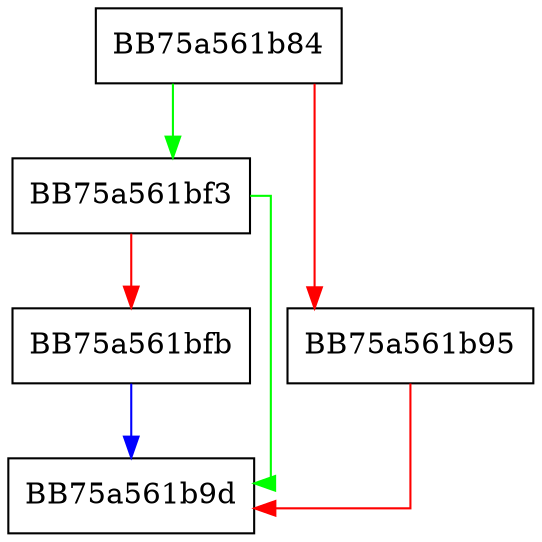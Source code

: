 digraph _Get_bits {
  node [shape="box"];
  graph [splines=ortho];
  BB75a561b84 -> BB75a561bf3 [color="green"];
  BB75a561b84 -> BB75a561b95 [color="red"];
  BB75a561b95 -> BB75a561b9d [color="red"];
  BB75a561bf3 -> BB75a561b9d [color="green"];
  BB75a561bf3 -> BB75a561bfb [color="red"];
  BB75a561bfb -> BB75a561b9d [color="blue"];
}